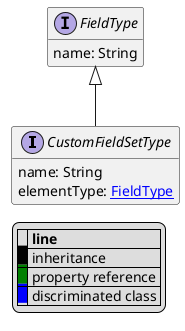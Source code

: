 @startuml

hide empty fields
hide empty methods
legend
|= |= line |
|<back:black>   </back>| inheritance |
|<back:green>   </back>| property reference |
|<back:blue>   </back>| discriminated class |
endlegend
interface CustomFieldSetType [[CustomFieldSetType.svg]] extends FieldType {
    name: String
    elementType: [[FieldType.svg FieldType]]
}
interface FieldType [[FieldType.svg]]  {
    name: String
}





@enduml
